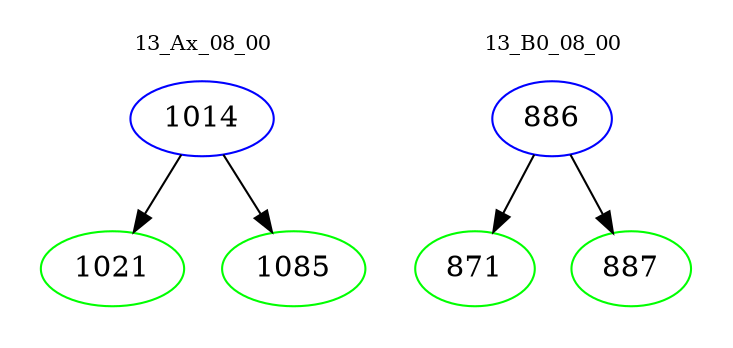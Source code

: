 digraph{
subgraph cluster_0 {
color = white
label = "13_Ax_08_00";
fontsize=10;
T0_1014 [label="1014", color="blue"]
T0_1014 -> T0_1021 [color="black"]
T0_1021 [label="1021", color="green"]
T0_1014 -> T0_1085 [color="black"]
T0_1085 [label="1085", color="green"]
}
subgraph cluster_1 {
color = white
label = "13_B0_08_00";
fontsize=10;
T1_886 [label="886", color="blue"]
T1_886 -> T1_871 [color="black"]
T1_871 [label="871", color="green"]
T1_886 -> T1_887 [color="black"]
T1_887 [label="887", color="green"]
}
}
